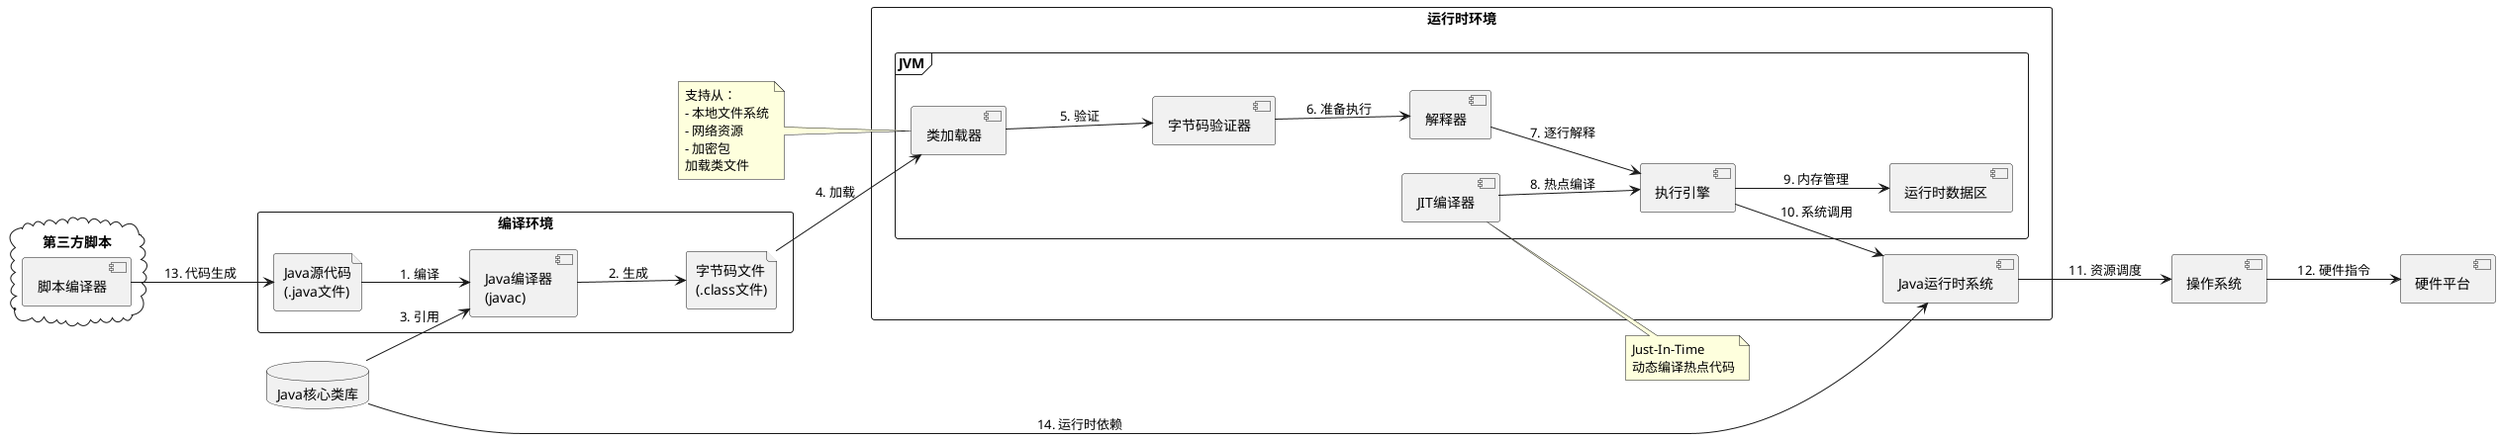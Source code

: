 @startuml
left to right direction

rectangle "编译环境" {
  file "Java源代码\n(.java文件)" as java_source
  component "Java编译器\n(javac)" as javac
  file "字节码文件\n(.class文件)" as class_file
}

rectangle "运行时环境" {
  frame "JVM" {
    component "类加载器" as class_loader
    component "字节码验证器" as verifier
    component "解释器" as interpreter
    component "JIT编译器" as jit
    component "运行时数据区" as runtime_data
    component "执行引擎" as engine
  }
  component "Java运行时系统" as jre_system
}

component "操作系统" as os
component "硬件平台" as hardware
database "Java核心类库" as core_lib
cloud "第三方脚本" as script {
  component "脚本编译器" as script_compiler
}

' 主要编译流程
java_source --> javac : 1. 编译
javac --> class_file : 2. 生成
core_lib --> javac : 3. 引用

' 类加载流程
class_file --> class_loader : 4. 加载
class_loader --> verifier : 5. 验证
verifier --> interpreter : 6. 准备执行

' 执行流程
interpreter --> engine : 7. 逐行解释
jit --> engine : 8. 热点编译
engine --> runtime_data : 9. 内存管理
engine --> jre_system : 10. 系统调用

' 系统交互
jre_system --> os : 11. 资源调度
os --> hardware : 12. 硬件指令

' 扩展支持
script_compiler --> java_source : 13. 代码生成
core_lib --> jre_system : 14. 运行时依赖

note right of jit
  Just-In-Time
  动态编译热点代码
end note

note left of class_loader
  支持从：
  - 本地文件系统
  - 网络资源
  - 加密包
  加载类文件
end note

@enduml